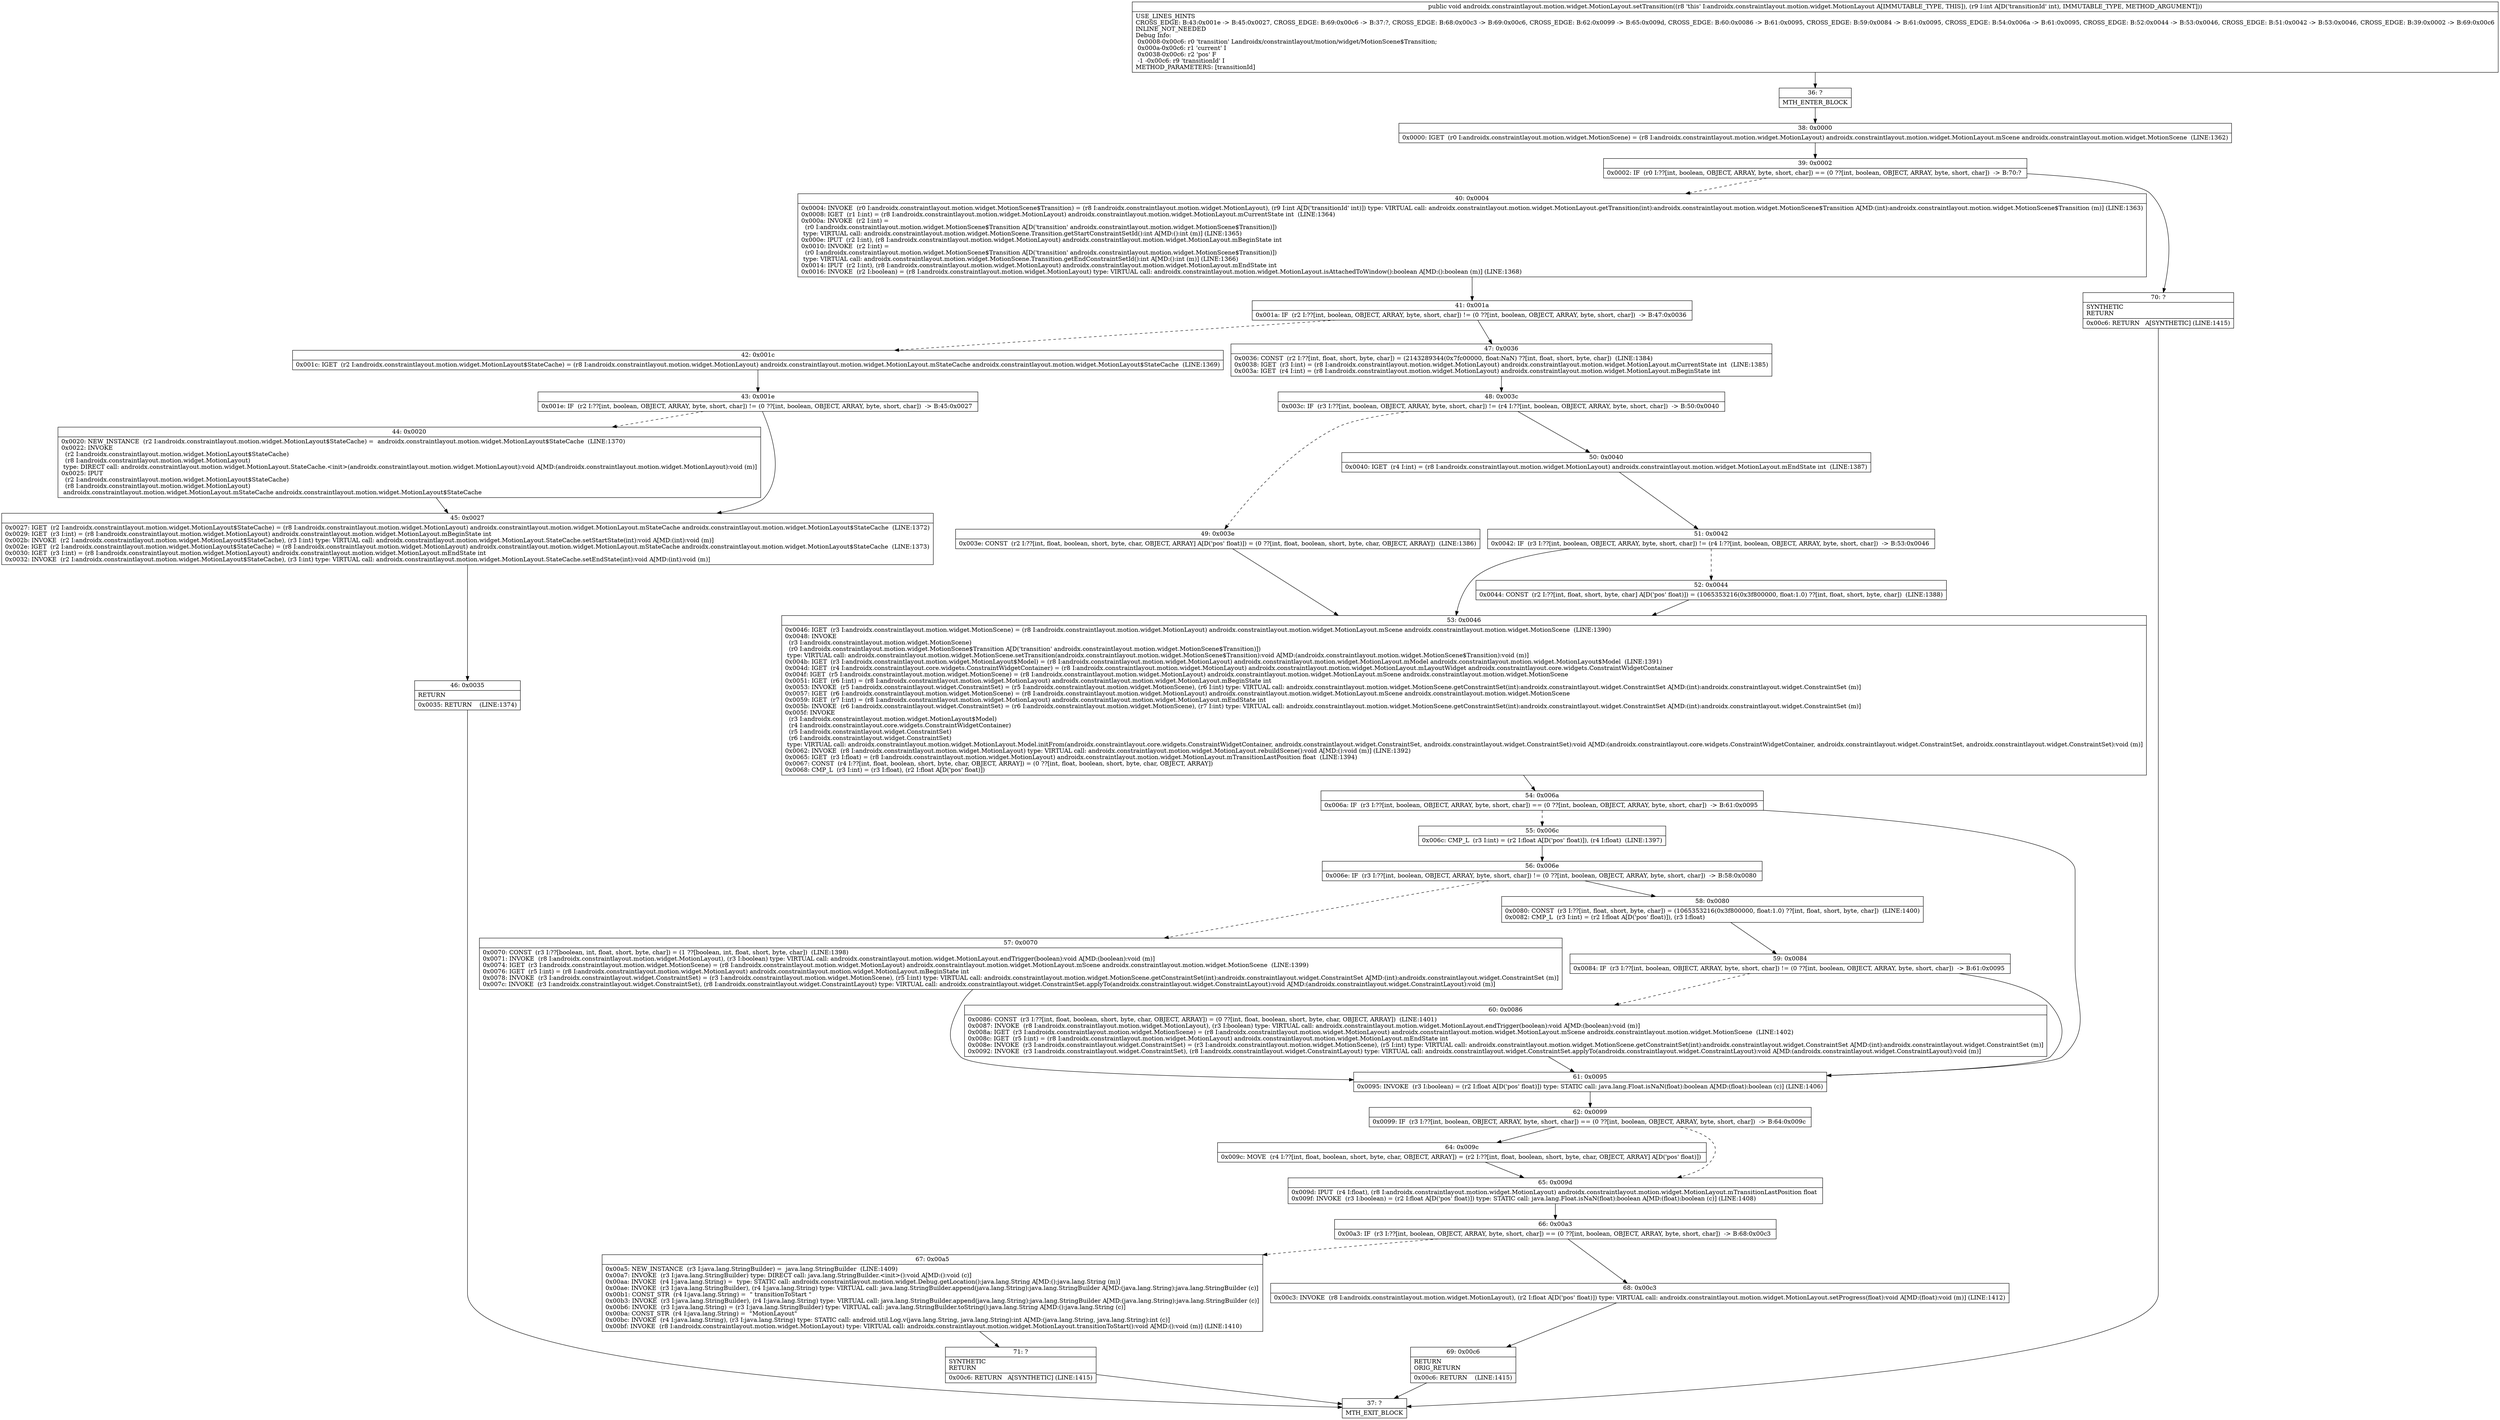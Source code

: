 digraph "CFG forandroidx.constraintlayout.motion.widget.MotionLayout.setTransition(I)V" {
Node_36 [shape=record,label="{36\:\ ?|MTH_ENTER_BLOCK\l}"];
Node_38 [shape=record,label="{38\:\ 0x0000|0x0000: IGET  (r0 I:androidx.constraintlayout.motion.widget.MotionScene) = (r8 I:androidx.constraintlayout.motion.widget.MotionLayout) androidx.constraintlayout.motion.widget.MotionLayout.mScene androidx.constraintlayout.motion.widget.MotionScene  (LINE:1362)\l}"];
Node_39 [shape=record,label="{39\:\ 0x0002|0x0002: IF  (r0 I:??[int, boolean, OBJECT, ARRAY, byte, short, char]) == (0 ??[int, boolean, OBJECT, ARRAY, byte, short, char])  \-\> B:70:? \l}"];
Node_40 [shape=record,label="{40\:\ 0x0004|0x0004: INVOKE  (r0 I:androidx.constraintlayout.motion.widget.MotionScene$Transition) = (r8 I:androidx.constraintlayout.motion.widget.MotionLayout), (r9 I:int A[D('transitionId' int)]) type: VIRTUAL call: androidx.constraintlayout.motion.widget.MotionLayout.getTransition(int):androidx.constraintlayout.motion.widget.MotionScene$Transition A[MD:(int):androidx.constraintlayout.motion.widget.MotionScene$Transition (m)] (LINE:1363)\l0x0008: IGET  (r1 I:int) = (r8 I:androidx.constraintlayout.motion.widget.MotionLayout) androidx.constraintlayout.motion.widget.MotionLayout.mCurrentState int  (LINE:1364)\l0x000a: INVOKE  (r2 I:int) = \l  (r0 I:androidx.constraintlayout.motion.widget.MotionScene$Transition A[D('transition' androidx.constraintlayout.motion.widget.MotionScene$Transition)])\l type: VIRTUAL call: androidx.constraintlayout.motion.widget.MotionScene.Transition.getStartConstraintSetId():int A[MD:():int (m)] (LINE:1365)\l0x000e: IPUT  (r2 I:int), (r8 I:androidx.constraintlayout.motion.widget.MotionLayout) androidx.constraintlayout.motion.widget.MotionLayout.mBeginState int \l0x0010: INVOKE  (r2 I:int) = \l  (r0 I:androidx.constraintlayout.motion.widget.MotionScene$Transition A[D('transition' androidx.constraintlayout.motion.widget.MotionScene$Transition)])\l type: VIRTUAL call: androidx.constraintlayout.motion.widget.MotionScene.Transition.getEndConstraintSetId():int A[MD:():int (m)] (LINE:1366)\l0x0014: IPUT  (r2 I:int), (r8 I:androidx.constraintlayout.motion.widget.MotionLayout) androidx.constraintlayout.motion.widget.MotionLayout.mEndState int \l0x0016: INVOKE  (r2 I:boolean) = (r8 I:androidx.constraintlayout.motion.widget.MotionLayout) type: VIRTUAL call: androidx.constraintlayout.motion.widget.MotionLayout.isAttachedToWindow():boolean A[MD:():boolean (m)] (LINE:1368)\l}"];
Node_41 [shape=record,label="{41\:\ 0x001a|0x001a: IF  (r2 I:??[int, boolean, OBJECT, ARRAY, byte, short, char]) != (0 ??[int, boolean, OBJECT, ARRAY, byte, short, char])  \-\> B:47:0x0036 \l}"];
Node_42 [shape=record,label="{42\:\ 0x001c|0x001c: IGET  (r2 I:androidx.constraintlayout.motion.widget.MotionLayout$StateCache) = (r8 I:androidx.constraintlayout.motion.widget.MotionLayout) androidx.constraintlayout.motion.widget.MotionLayout.mStateCache androidx.constraintlayout.motion.widget.MotionLayout$StateCache  (LINE:1369)\l}"];
Node_43 [shape=record,label="{43\:\ 0x001e|0x001e: IF  (r2 I:??[int, boolean, OBJECT, ARRAY, byte, short, char]) != (0 ??[int, boolean, OBJECT, ARRAY, byte, short, char])  \-\> B:45:0x0027 \l}"];
Node_44 [shape=record,label="{44\:\ 0x0020|0x0020: NEW_INSTANCE  (r2 I:androidx.constraintlayout.motion.widget.MotionLayout$StateCache) =  androidx.constraintlayout.motion.widget.MotionLayout$StateCache  (LINE:1370)\l0x0022: INVOKE  \l  (r2 I:androidx.constraintlayout.motion.widget.MotionLayout$StateCache)\l  (r8 I:androidx.constraintlayout.motion.widget.MotionLayout)\l type: DIRECT call: androidx.constraintlayout.motion.widget.MotionLayout.StateCache.\<init\>(androidx.constraintlayout.motion.widget.MotionLayout):void A[MD:(androidx.constraintlayout.motion.widget.MotionLayout):void (m)]\l0x0025: IPUT  \l  (r2 I:androidx.constraintlayout.motion.widget.MotionLayout$StateCache)\l  (r8 I:androidx.constraintlayout.motion.widget.MotionLayout)\l androidx.constraintlayout.motion.widget.MotionLayout.mStateCache androidx.constraintlayout.motion.widget.MotionLayout$StateCache \l}"];
Node_45 [shape=record,label="{45\:\ 0x0027|0x0027: IGET  (r2 I:androidx.constraintlayout.motion.widget.MotionLayout$StateCache) = (r8 I:androidx.constraintlayout.motion.widget.MotionLayout) androidx.constraintlayout.motion.widget.MotionLayout.mStateCache androidx.constraintlayout.motion.widget.MotionLayout$StateCache  (LINE:1372)\l0x0029: IGET  (r3 I:int) = (r8 I:androidx.constraintlayout.motion.widget.MotionLayout) androidx.constraintlayout.motion.widget.MotionLayout.mBeginState int \l0x002b: INVOKE  (r2 I:androidx.constraintlayout.motion.widget.MotionLayout$StateCache), (r3 I:int) type: VIRTUAL call: androidx.constraintlayout.motion.widget.MotionLayout.StateCache.setStartState(int):void A[MD:(int):void (m)]\l0x002e: IGET  (r2 I:androidx.constraintlayout.motion.widget.MotionLayout$StateCache) = (r8 I:androidx.constraintlayout.motion.widget.MotionLayout) androidx.constraintlayout.motion.widget.MotionLayout.mStateCache androidx.constraintlayout.motion.widget.MotionLayout$StateCache  (LINE:1373)\l0x0030: IGET  (r3 I:int) = (r8 I:androidx.constraintlayout.motion.widget.MotionLayout) androidx.constraintlayout.motion.widget.MotionLayout.mEndState int \l0x0032: INVOKE  (r2 I:androidx.constraintlayout.motion.widget.MotionLayout$StateCache), (r3 I:int) type: VIRTUAL call: androidx.constraintlayout.motion.widget.MotionLayout.StateCache.setEndState(int):void A[MD:(int):void (m)]\l}"];
Node_46 [shape=record,label="{46\:\ 0x0035|RETURN\l|0x0035: RETURN    (LINE:1374)\l}"];
Node_37 [shape=record,label="{37\:\ ?|MTH_EXIT_BLOCK\l}"];
Node_47 [shape=record,label="{47\:\ 0x0036|0x0036: CONST  (r2 I:??[int, float, short, byte, char]) = (2143289344(0x7fc00000, float:NaN) ??[int, float, short, byte, char])  (LINE:1384)\l0x0038: IGET  (r3 I:int) = (r8 I:androidx.constraintlayout.motion.widget.MotionLayout) androidx.constraintlayout.motion.widget.MotionLayout.mCurrentState int  (LINE:1385)\l0x003a: IGET  (r4 I:int) = (r8 I:androidx.constraintlayout.motion.widget.MotionLayout) androidx.constraintlayout.motion.widget.MotionLayout.mBeginState int \l}"];
Node_48 [shape=record,label="{48\:\ 0x003c|0x003c: IF  (r3 I:??[int, boolean, OBJECT, ARRAY, byte, short, char]) != (r4 I:??[int, boolean, OBJECT, ARRAY, byte, short, char])  \-\> B:50:0x0040 \l}"];
Node_49 [shape=record,label="{49\:\ 0x003e|0x003e: CONST  (r2 I:??[int, float, boolean, short, byte, char, OBJECT, ARRAY] A[D('pos' float)]) = (0 ??[int, float, boolean, short, byte, char, OBJECT, ARRAY])  (LINE:1386)\l}"];
Node_53 [shape=record,label="{53\:\ 0x0046|0x0046: IGET  (r3 I:androidx.constraintlayout.motion.widget.MotionScene) = (r8 I:androidx.constraintlayout.motion.widget.MotionLayout) androidx.constraintlayout.motion.widget.MotionLayout.mScene androidx.constraintlayout.motion.widget.MotionScene  (LINE:1390)\l0x0048: INVOKE  \l  (r3 I:androidx.constraintlayout.motion.widget.MotionScene)\l  (r0 I:androidx.constraintlayout.motion.widget.MotionScene$Transition A[D('transition' androidx.constraintlayout.motion.widget.MotionScene$Transition)])\l type: VIRTUAL call: androidx.constraintlayout.motion.widget.MotionScene.setTransition(androidx.constraintlayout.motion.widget.MotionScene$Transition):void A[MD:(androidx.constraintlayout.motion.widget.MotionScene$Transition):void (m)]\l0x004b: IGET  (r3 I:androidx.constraintlayout.motion.widget.MotionLayout$Model) = (r8 I:androidx.constraintlayout.motion.widget.MotionLayout) androidx.constraintlayout.motion.widget.MotionLayout.mModel androidx.constraintlayout.motion.widget.MotionLayout$Model  (LINE:1391)\l0x004d: IGET  (r4 I:androidx.constraintlayout.core.widgets.ConstraintWidgetContainer) = (r8 I:androidx.constraintlayout.motion.widget.MotionLayout) androidx.constraintlayout.motion.widget.MotionLayout.mLayoutWidget androidx.constraintlayout.core.widgets.ConstraintWidgetContainer \l0x004f: IGET  (r5 I:androidx.constraintlayout.motion.widget.MotionScene) = (r8 I:androidx.constraintlayout.motion.widget.MotionLayout) androidx.constraintlayout.motion.widget.MotionLayout.mScene androidx.constraintlayout.motion.widget.MotionScene \l0x0051: IGET  (r6 I:int) = (r8 I:androidx.constraintlayout.motion.widget.MotionLayout) androidx.constraintlayout.motion.widget.MotionLayout.mBeginState int \l0x0053: INVOKE  (r5 I:androidx.constraintlayout.widget.ConstraintSet) = (r5 I:androidx.constraintlayout.motion.widget.MotionScene), (r6 I:int) type: VIRTUAL call: androidx.constraintlayout.motion.widget.MotionScene.getConstraintSet(int):androidx.constraintlayout.widget.ConstraintSet A[MD:(int):androidx.constraintlayout.widget.ConstraintSet (m)]\l0x0057: IGET  (r6 I:androidx.constraintlayout.motion.widget.MotionScene) = (r8 I:androidx.constraintlayout.motion.widget.MotionLayout) androidx.constraintlayout.motion.widget.MotionLayout.mScene androidx.constraintlayout.motion.widget.MotionScene \l0x0059: IGET  (r7 I:int) = (r8 I:androidx.constraintlayout.motion.widget.MotionLayout) androidx.constraintlayout.motion.widget.MotionLayout.mEndState int \l0x005b: INVOKE  (r6 I:androidx.constraintlayout.widget.ConstraintSet) = (r6 I:androidx.constraintlayout.motion.widget.MotionScene), (r7 I:int) type: VIRTUAL call: androidx.constraintlayout.motion.widget.MotionScene.getConstraintSet(int):androidx.constraintlayout.widget.ConstraintSet A[MD:(int):androidx.constraintlayout.widget.ConstraintSet (m)]\l0x005f: INVOKE  \l  (r3 I:androidx.constraintlayout.motion.widget.MotionLayout$Model)\l  (r4 I:androidx.constraintlayout.core.widgets.ConstraintWidgetContainer)\l  (r5 I:androidx.constraintlayout.widget.ConstraintSet)\l  (r6 I:androidx.constraintlayout.widget.ConstraintSet)\l type: VIRTUAL call: androidx.constraintlayout.motion.widget.MotionLayout.Model.initFrom(androidx.constraintlayout.core.widgets.ConstraintWidgetContainer, androidx.constraintlayout.widget.ConstraintSet, androidx.constraintlayout.widget.ConstraintSet):void A[MD:(androidx.constraintlayout.core.widgets.ConstraintWidgetContainer, androidx.constraintlayout.widget.ConstraintSet, androidx.constraintlayout.widget.ConstraintSet):void (m)]\l0x0062: INVOKE  (r8 I:androidx.constraintlayout.motion.widget.MotionLayout) type: VIRTUAL call: androidx.constraintlayout.motion.widget.MotionLayout.rebuildScene():void A[MD:():void (m)] (LINE:1392)\l0x0065: IGET  (r3 I:float) = (r8 I:androidx.constraintlayout.motion.widget.MotionLayout) androidx.constraintlayout.motion.widget.MotionLayout.mTransitionLastPosition float  (LINE:1394)\l0x0067: CONST  (r4 I:??[int, float, boolean, short, byte, char, OBJECT, ARRAY]) = (0 ??[int, float, boolean, short, byte, char, OBJECT, ARRAY]) \l0x0068: CMP_L  (r3 I:int) = (r3 I:float), (r2 I:float A[D('pos' float)]) \l}"];
Node_54 [shape=record,label="{54\:\ 0x006a|0x006a: IF  (r3 I:??[int, boolean, OBJECT, ARRAY, byte, short, char]) == (0 ??[int, boolean, OBJECT, ARRAY, byte, short, char])  \-\> B:61:0x0095 \l}"];
Node_55 [shape=record,label="{55\:\ 0x006c|0x006c: CMP_L  (r3 I:int) = (r2 I:float A[D('pos' float)]), (r4 I:float)  (LINE:1397)\l}"];
Node_56 [shape=record,label="{56\:\ 0x006e|0x006e: IF  (r3 I:??[int, boolean, OBJECT, ARRAY, byte, short, char]) != (0 ??[int, boolean, OBJECT, ARRAY, byte, short, char])  \-\> B:58:0x0080 \l}"];
Node_57 [shape=record,label="{57\:\ 0x0070|0x0070: CONST  (r3 I:??[boolean, int, float, short, byte, char]) = (1 ??[boolean, int, float, short, byte, char])  (LINE:1398)\l0x0071: INVOKE  (r8 I:androidx.constraintlayout.motion.widget.MotionLayout), (r3 I:boolean) type: VIRTUAL call: androidx.constraintlayout.motion.widget.MotionLayout.endTrigger(boolean):void A[MD:(boolean):void (m)]\l0x0074: IGET  (r3 I:androidx.constraintlayout.motion.widget.MotionScene) = (r8 I:androidx.constraintlayout.motion.widget.MotionLayout) androidx.constraintlayout.motion.widget.MotionLayout.mScene androidx.constraintlayout.motion.widget.MotionScene  (LINE:1399)\l0x0076: IGET  (r5 I:int) = (r8 I:androidx.constraintlayout.motion.widget.MotionLayout) androidx.constraintlayout.motion.widget.MotionLayout.mBeginState int \l0x0078: INVOKE  (r3 I:androidx.constraintlayout.widget.ConstraintSet) = (r3 I:androidx.constraintlayout.motion.widget.MotionScene), (r5 I:int) type: VIRTUAL call: androidx.constraintlayout.motion.widget.MotionScene.getConstraintSet(int):androidx.constraintlayout.widget.ConstraintSet A[MD:(int):androidx.constraintlayout.widget.ConstraintSet (m)]\l0x007c: INVOKE  (r3 I:androidx.constraintlayout.widget.ConstraintSet), (r8 I:androidx.constraintlayout.widget.ConstraintLayout) type: VIRTUAL call: androidx.constraintlayout.widget.ConstraintSet.applyTo(androidx.constraintlayout.widget.ConstraintLayout):void A[MD:(androidx.constraintlayout.widget.ConstraintLayout):void (m)]\l}"];
Node_58 [shape=record,label="{58\:\ 0x0080|0x0080: CONST  (r3 I:??[int, float, short, byte, char]) = (1065353216(0x3f800000, float:1.0) ??[int, float, short, byte, char])  (LINE:1400)\l0x0082: CMP_L  (r3 I:int) = (r2 I:float A[D('pos' float)]), (r3 I:float) \l}"];
Node_59 [shape=record,label="{59\:\ 0x0084|0x0084: IF  (r3 I:??[int, boolean, OBJECT, ARRAY, byte, short, char]) != (0 ??[int, boolean, OBJECT, ARRAY, byte, short, char])  \-\> B:61:0x0095 \l}"];
Node_60 [shape=record,label="{60\:\ 0x0086|0x0086: CONST  (r3 I:??[int, float, boolean, short, byte, char, OBJECT, ARRAY]) = (0 ??[int, float, boolean, short, byte, char, OBJECT, ARRAY])  (LINE:1401)\l0x0087: INVOKE  (r8 I:androidx.constraintlayout.motion.widget.MotionLayout), (r3 I:boolean) type: VIRTUAL call: androidx.constraintlayout.motion.widget.MotionLayout.endTrigger(boolean):void A[MD:(boolean):void (m)]\l0x008a: IGET  (r3 I:androidx.constraintlayout.motion.widget.MotionScene) = (r8 I:androidx.constraintlayout.motion.widget.MotionLayout) androidx.constraintlayout.motion.widget.MotionLayout.mScene androidx.constraintlayout.motion.widget.MotionScene  (LINE:1402)\l0x008c: IGET  (r5 I:int) = (r8 I:androidx.constraintlayout.motion.widget.MotionLayout) androidx.constraintlayout.motion.widget.MotionLayout.mEndState int \l0x008e: INVOKE  (r3 I:androidx.constraintlayout.widget.ConstraintSet) = (r3 I:androidx.constraintlayout.motion.widget.MotionScene), (r5 I:int) type: VIRTUAL call: androidx.constraintlayout.motion.widget.MotionScene.getConstraintSet(int):androidx.constraintlayout.widget.ConstraintSet A[MD:(int):androidx.constraintlayout.widget.ConstraintSet (m)]\l0x0092: INVOKE  (r3 I:androidx.constraintlayout.widget.ConstraintSet), (r8 I:androidx.constraintlayout.widget.ConstraintLayout) type: VIRTUAL call: androidx.constraintlayout.widget.ConstraintSet.applyTo(androidx.constraintlayout.widget.ConstraintLayout):void A[MD:(androidx.constraintlayout.widget.ConstraintLayout):void (m)]\l}"];
Node_61 [shape=record,label="{61\:\ 0x0095|0x0095: INVOKE  (r3 I:boolean) = (r2 I:float A[D('pos' float)]) type: STATIC call: java.lang.Float.isNaN(float):boolean A[MD:(float):boolean (c)] (LINE:1406)\l}"];
Node_62 [shape=record,label="{62\:\ 0x0099|0x0099: IF  (r3 I:??[int, boolean, OBJECT, ARRAY, byte, short, char]) == (0 ??[int, boolean, OBJECT, ARRAY, byte, short, char])  \-\> B:64:0x009c \l}"];
Node_64 [shape=record,label="{64\:\ 0x009c|0x009c: MOVE  (r4 I:??[int, float, boolean, short, byte, char, OBJECT, ARRAY]) = (r2 I:??[int, float, boolean, short, byte, char, OBJECT, ARRAY] A[D('pos' float)]) \l}"];
Node_65 [shape=record,label="{65\:\ 0x009d|0x009d: IPUT  (r4 I:float), (r8 I:androidx.constraintlayout.motion.widget.MotionLayout) androidx.constraintlayout.motion.widget.MotionLayout.mTransitionLastPosition float \l0x009f: INVOKE  (r3 I:boolean) = (r2 I:float A[D('pos' float)]) type: STATIC call: java.lang.Float.isNaN(float):boolean A[MD:(float):boolean (c)] (LINE:1408)\l}"];
Node_66 [shape=record,label="{66\:\ 0x00a3|0x00a3: IF  (r3 I:??[int, boolean, OBJECT, ARRAY, byte, short, char]) == (0 ??[int, boolean, OBJECT, ARRAY, byte, short, char])  \-\> B:68:0x00c3 \l}"];
Node_67 [shape=record,label="{67\:\ 0x00a5|0x00a5: NEW_INSTANCE  (r3 I:java.lang.StringBuilder) =  java.lang.StringBuilder  (LINE:1409)\l0x00a7: INVOKE  (r3 I:java.lang.StringBuilder) type: DIRECT call: java.lang.StringBuilder.\<init\>():void A[MD:():void (c)]\l0x00aa: INVOKE  (r4 I:java.lang.String) =  type: STATIC call: androidx.constraintlayout.motion.widget.Debug.getLocation():java.lang.String A[MD:():java.lang.String (m)]\l0x00ae: INVOKE  (r3 I:java.lang.StringBuilder), (r4 I:java.lang.String) type: VIRTUAL call: java.lang.StringBuilder.append(java.lang.String):java.lang.StringBuilder A[MD:(java.lang.String):java.lang.StringBuilder (c)]\l0x00b1: CONST_STR  (r4 I:java.lang.String) =  \" transitionToStart \" \l0x00b3: INVOKE  (r3 I:java.lang.StringBuilder), (r4 I:java.lang.String) type: VIRTUAL call: java.lang.StringBuilder.append(java.lang.String):java.lang.StringBuilder A[MD:(java.lang.String):java.lang.StringBuilder (c)]\l0x00b6: INVOKE  (r3 I:java.lang.String) = (r3 I:java.lang.StringBuilder) type: VIRTUAL call: java.lang.StringBuilder.toString():java.lang.String A[MD:():java.lang.String (c)]\l0x00ba: CONST_STR  (r4 I:java.lang.String) =  \"MotionLayout\" \l0x00bc: INVOKE  (r4 I:java.lang.String), (r3 I:java.lang.String) type: STATIC call: android.util.Log.v(java.lang.String, java.lang.String):int A[MD:(java.lang.String, java.lang.String):int (c)]\l0x00bf: INVOKE  (r8 I:androidx.constraintlayout.motion.widget.MotionLayout) type: VIRTUAL call: androidx.constraintlayout.motion.widget.MotionLayout.transitionToStart():void A[MD:():void (m)] (LINE:1410)\l}"];
Node_71 [shape=record,label="{71\:\ ?|SYNTHETIC\lRETURN\l|0x00c6: RETURN   A[SYNTHETIC] (LINE:1415)\l}"];
Node_68 [shape=record,label="{68\:\ 0x00c3|0x00c3: INVOKE  (r8 I:androidx.constraintlayout.motion.widget.MotionLayout), (r2 I:float A[D('pos' float)]) type: VIRTUAL call: androidx.constraintlayout.motion.widget.MotionLayout.setProgress(float):void A[MD:(float):void (m)] (LINE:1412)\l}"];
Node_69 [shape=record,label="{69\:\ 0x00c6|RETURN\lORIG_RETURN\l|0x00c6: RETURN    (LINE:1415)\l}"];
Node_50 [shape=record,label="{50\:\ 0x0040|0x0040: IGET  (r4 I:int) = (r8 I:androidx.constraintlayout.motion.widget.MotionLayout) androidx.constraintlayout.motion.widget.MotionLayout.mEndState int  (LINE:1387)\l}"];
Node_51 [shape=record,label="{51\:\ 0x0042|0x0042: IF  (r3 I:??[int, boolean, OBJECT, ARRAY, byte, short, char]) != (r4 I:??[int, boolean, OBJECT, ARRAY, byte, short, char])  \-\> B:53:0x0046 \l}"];
Node_52 [shape=record,label="{52\:\ 0x0044|0x0044: CONST  (r2 I:??[int, float, short, byte, char] A[D('pos' float)]) = (1065353216(0x3f800000, float:1.0) ??[int, float, short, byte, char])  (LINE:1388)\l}"];
Node_70 [shape=record,label="{70\:\ ?|SYNTHETIC\lRETURN\l|0x00c6: RETURN   A[SYNTHETIC] (LINE:1415)\l}"];
MethodNode[shape=record,label="{public void androidx.constraintlayout.motion.widget.MotionLayout.setTransition((r8 'this' I:androidx.constraintlayout.motion.widget.MotionLayout A[IMMUTABLE_TYPE, THIS]), (r9 I:int A[D('transitionId' int), IMMUTABLE_TYPE, METHOD_ARGUMENT]))  | USE_LINES_HINTS\lCROSS_EDGE: B:43:0x001e \-\> B:45:0x0027, CROSS_EDGE: B:69:0x00c6 \-\> B:37:?, CROSS_EDGE: B:68:0x00c3 \-\> B:69:0x00c6, CROSS_EDGE: B:62:0x0099 \-\> B:65:0x009d, CROSS_EDGE: B:60:0x0086 \-\> B:61:0x0095, CROSS_EDGE: B:59:0x0084 \-\> B:61:0x0095, CROSS_EDGE: B:54:0x006a \-\> B:61:0x0095, CROSS_EDGE: B:52:0x0044 \-\> B:53:0x0046, CROSS_EDGE: B:51:0x0042 \-\> B:53:0x0046, CROSS_EDGE: B:39:0x0002 \-\> B:69:0x00c6\lINLINE_NOT_NEEDED\lDebug Info:\l  0x0008\-0x00c6: r0 'transition' Landroidx\/constraintlayout\/motion\/widget\/MotionScene$Transition;\l  0x000a\-0x00c6: r1 'current' I\l  0x0038\-0x00c6: r2 'pos' F\l  \-1 \-0x00c6: r9 'transitionId' I\lMETHOD_PARAMETERS: [transitionId]\l}"];
MethodNode -> Node_36;Node_36 -> Node_38;
Node_38 -> Node_39;
Node_39 -> Node_40[style=dashed];
Node_39 -> Node_70;
Node_40 -> Node_41;
Node_41 -> Node_42[style=dashed];
Node_41 -> Node_47;
Node_42 -> Node_43;
Node_43 -> Node_44[style=dashed];
Node_43 -> Node_45;
Node_44 -> Node_45;
Node_45 -> Node_46;
Node_46 -> Node_37;
Node_47 -> Node_48;
Node_48 -> Node_49[style=dashed];
Node_48 -> Node_50;
Node_49 -> Node_53;
Node_53 -> Node_54;
Node_54 -> Node_55[style=dashed];
Node_54 -> Node_61;
Node_55 -> Node_56;
Node_56 -> Node_57[style=dashed];
Node_56 -> Node_58;
Node_57 -> Node_61;
Node_58 -> Node_59;
Node_59 -> Node_60[style=dashed];
Node_59 -> Node_61;
Node_60 -> Node_61;
Node_61 -> Node_62;
Node_62 -> Node_64;
Node_62 -> Node_65[style=dashed];
Node_64 -> Node_65;
Node_65 -> Node_66;
Node_66 -> Node_67[style=dashed];
Node_66 -> Node_68;
Node_67 -> Node_71;
Node_71 -> Node_37;
Node_68 -> Node_69;
Node_69 -> Node_37;
Node_50 -> Node_51;
Node_51 -> Node_52[style=dashed];
Node_51 -> Node_53;
Node_52 -> Node_53;
Node_70 -> Node_37;
}

